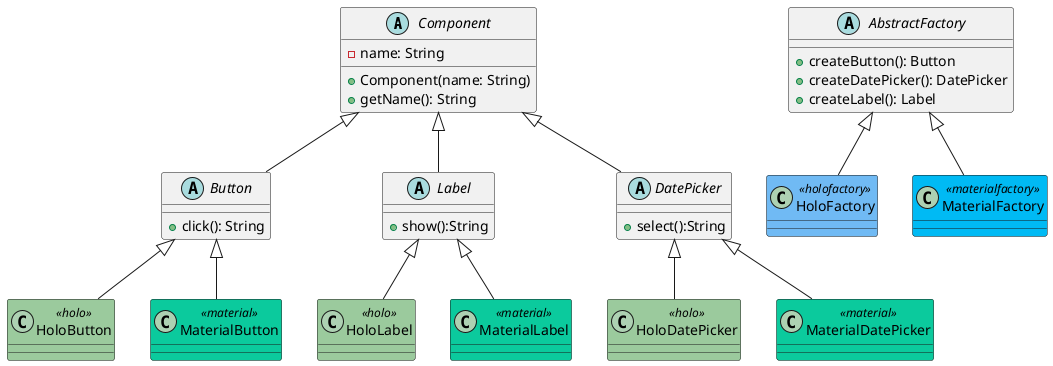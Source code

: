 @startuml AbstractFactory

skinparam class {
    BackgroundColor<<holo>> #9bca9d
    BackgroundColor<<material>> #0bca9d
	BackgroundColor<<holofactory>> #70baf4
	BackgroundColor<<materialfactory>> #00baf4
}
abstract class Component {
    - name: String
    + Component(name: String)
    + getName(): String
}
abstract class Button {
    + click(): String
}
Component <|-- Button
abstract class Label {
    + show():String
}
Component <|-- Label
abstract class DatePicker {
    + select():String
}
Component <|-- DatePicker
abstract class AbstractFactory {
    + createButton(): Button
    + createDatePicker(): DatePicker
    + createLabel(): Label
}

class HoloButton <<holo>>
Button <|-- HoloButton
class HoloLabel <<holo>>
Label <|-- HoloLabel
class HoloDatePicker <<holo>>
DatePicker <|-- HoloDatePicker

class HoloFactory <<holofactory>>
AbstractFactory <|-- HoloFactory

class MaterialButton <<material>>
Button <|-- MaterialButton
class MaterialLabel <<material>>
Label <|-- MaterialLabel
class MaterialDatePicker <<material>>
DatePicker <|-- MaterialDatePicker

class MaterialFactory <<materialfactory>>
AbstractFactory <|-- MaterialFactory
@enduml
